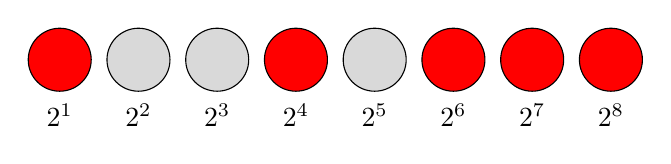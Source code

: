\begin{tikzpicture}
  \foreach[count=\j] \i in {1,0,0,1,0,1,1,1} {
      \ifnum\i>0\def\mycol{red}\else\def\mycol{gray!30}\fi
      \draw[fill=\mycol] (\j,0) circle(0.4);
      \node at (\j,-0.7) {$2^{\j}$};
   }
\end{tikzpicture}
